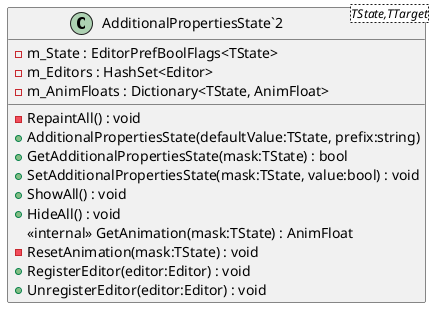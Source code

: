 @startuml
class "AdditionalPropertiesState`2"<TState,TTarget> {
    - m_State : EditorPrefBoolFlags<TState>
    - m_Editors : HashSet<Editor>
    - m_AnimFloats : Dictionary<TState, AnimFloat>
    - RepaintAll() : void
    + AdditionalPropertiesState(defaultValue:TState, prefix:string)
    + GetAdditionalPropertiesState(mask:TState) : bool
    + SetAdditionalPropertiesState(mask:TState, value:bool) : void
    + ShowAll() : void
    + HideAll() : void
    <<internal>> GetAnimation(mask:TState) : AnimFloat
    - ResetAnimation(mask:TState) : void
    + RegisterEditor(editor:Editor) : void
    + UnregisterEditor(editor:Editor) : void
}
@enduml
